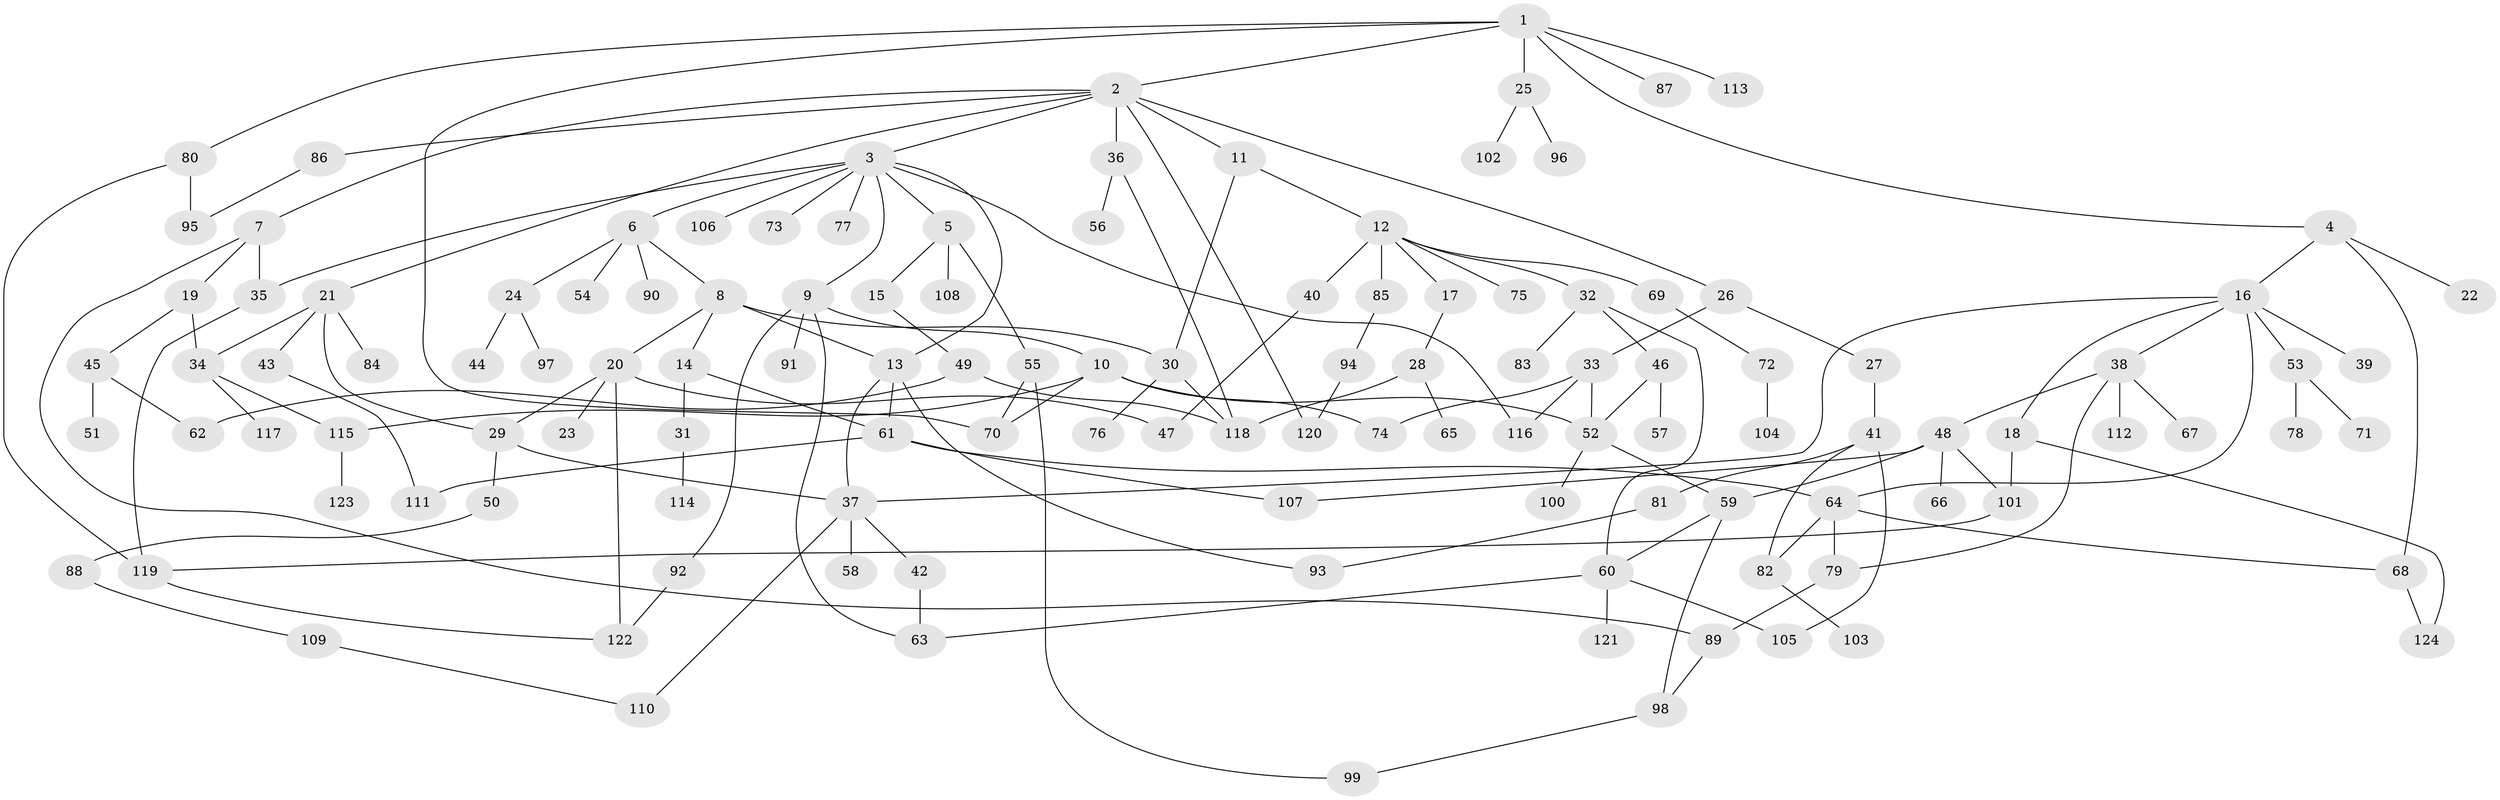 // coarse degree distribution, {1: 0.7837837837837838, 11: 0.02702702702702703, 2: 0.08108108108108109, 4: 0.05405405405405406, 21: 0.02702702702702703, 7: 0.02702702702702703}
// Generated by graph-tools (version 1.1) at 2025/44/03/04/25 21:44:20]
// undirected, 124 vertices, 167 edges
graph export_dot {
graph [start="1"]
  node [color=gray90,style=filled];
  1;
  2;
  3;
  4;
  5;
  6;
  7;
  8;
  9;
  10;
  11;
  12;
  13;
  14;
  15;
  16;
  17;
  18;
  19;
  20;
  21;
  22;
  23;
  24;
  25;
  26;
  27;
  28;
  29;
  30;
  31;
  32;
  33;
  34;
  35;
  36;
  37;
  38;
  39;
  40;
  41;
  42;
  43;
  44;
  45;
  46;
  47;
  48;
  49;
  50;
  51;
  52;
  53;
  54;
  55;
  56;
  57;
  58;
  59;
  60;
  61;
  62;
  63;
  64;
  65;
  66;
  67;
  68;
  69;
  70;
  71;
  72;
  73;
  74;
  75;
  76;
  77;
  78;
  79;
  80;
  81;
  82;
  83;
  84;
  85;
  86;
  87;
  88;
  89;
  90;
  91;
  92;
  93;
  94;
  95;
  96;
  97;
  98;
  99;
  100;
  101;
  102;
  103;
  104;
  105;
  106;
  107;
  108;
  109;
  110;
  111;
  112;
  113;
  114;
  115;
  116;
  117;
  118;
  119;
  120;
  121;
  122;
  123;
  124;
  1 -- 2;
  1 -- 4;
  1 -- 25;
  1 -- 80;
  1 -- 87;
  1 -- 113;
  1 -- 70;
  2 -- 3;
  2 -- 7;
  2 -- 11;
  2 -- 21;
  2 -- 26;
  2 -- 36;
  2 -- 86;
  2 -- 120;
  3 -- 5;
  3 -- 6;
  3 -- 9;
  3 -- 13;
  3 -- 73;
  3 -- 77;
  3 -- 106;
  3 -- 116;
  3 -- 35;
  4 -- 16;
  4 -- 22;
  4 -- 68;
  5 -- 15;
  5 -- 55;
  5 -- 108;
  6 -- 8;
  6 -- 24;
  6 -- 54;
  6 -- 90;
  7 -- 19;
  7 -- 35;
  7 -- 89;
  8 -- 14;
  8 -- 20;
  8 -- 30;
  8 -- 13;
  9 -- 10;
  9 -- 91;
  9 -- 92;
  9 -- 63;
  10 -- 52;
  10 -- 70;
  10 -- 115;
  10 -- 74;
  11 -- 12;
  11 -- 30;
  12 -- 17;
  12 -- 32;
  12 -- 40;
  12 -- 69;
  12 -- 75;
  12 -- 85;
  13 -- 37;
  13 -- 93;
  13 -- 61;
  14 -- 31;
  14 -- 61;
  15 -- 49;
  16 -- 18;
  16 -- 38;
  16 -- 39;
  16 -- 53;
  16 -- 64;
  16 -- 37;
  17 -- 28;
  18 -- 101;
  18 -- 124;
  19 -- 34;
  19 -- 45;
  20 -- 23;
  20 -- 29;
  20 -- 47;
  20 -- 122;
  21 -- 43;
  21 -- 84;
  21 -- 34;
  21 -- 29;
  24 -- 44;
  24 -- 97;
  25 -- 96;
  25 -- 102;
  26 -- 27;
  26 -- 33;
  27 -- 41;
  28 -- 65;
  28 -- 118;
  29 -- 50;
  29 -- 37;
  30 -- 76;
  30 -- 118;
  31 -- 114;
  32 -- 46;
  32 -- 83;
  32 -- 60;
  33 -- 74;
  33 -- 52;
  33 -- 116;
  34 -- 117;
  34 -- 115;
  35 -- 119;
  36 -- 56;
  36 -- 118;
  37 -- 42;
  37 -- 58;
  37 -- 110;
  38 -- 48;
  38 -- 67;
  38 -- 112;
  38 -- 79;
  40 -- 47;
  41 -- 81;
  41 -- 82;
  41 -- 105;
  42 -- 63;
  43 -- 111;
  45 -- 51;
  45 -- 62;
  46 -- 57;
  46 -- 52;
  48 -- 66;
  48 -- 101;
  48 -- 59;
  48 -- 107;
  49 -- 62;
  49 -- 118;
  50 -- 88;
  52 -- 59;
  52 -- 100;
  53 -- 71;
  53 -- 78;
  55 -- 99;
  55 -- 70;
  59 -- 60;
  59 -- 98;
  60 -- 121;
  60 -- 105;
  60 -- 63;
  61 -- 64;
  61 -- 107;
  61 -- 111;
  64 -- 79;
  64 -- 68;
  64 -- 82;
  68 -- 124;
  69 -- 72;
  72 -- 104;
  79 -- 89;
  80 -- 119;
  80 -- 95;
  81 -- 93;
  82 -- 103;
  85 -- 94;
  86 -- 95;
  88 -- 109;
  89 -- 98;
  92 -- 122;
  94 -- 120;
  98 -- 99;
  101 -- 119;
  109 -- 110;
  115 -- 123;
  119 -- 122;
}
